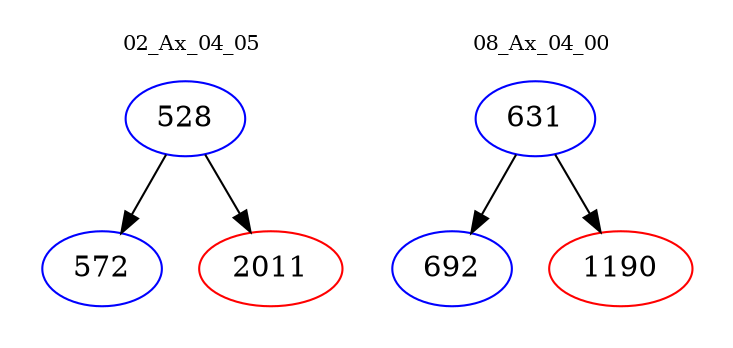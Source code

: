 digraph{
subgraph cluster_0 {
color = white
label = "02_Ax_04_05";
fontsize=10;
T0_528 [label="528", color="blue"]
T0_528 -> T0_572 [color="black"]
T0_572 [label="572", color="blue"]
T0_528 -> T0_2011 [color="black"]
T0_2011 [label="2011", color="red"]
}
subgraph cluster_1 {
color = white
label = "08_Ax_04_00";
fontsize=10;
T1_631 [label="631", color="blue"]
T1_631 -> T1_692 [color="black"]
T1_692 [label="692", color="blue"]
T1_631 -> T1_1190 [color="black"]
T1_1190 [label="1190", color="red"]
}
}

